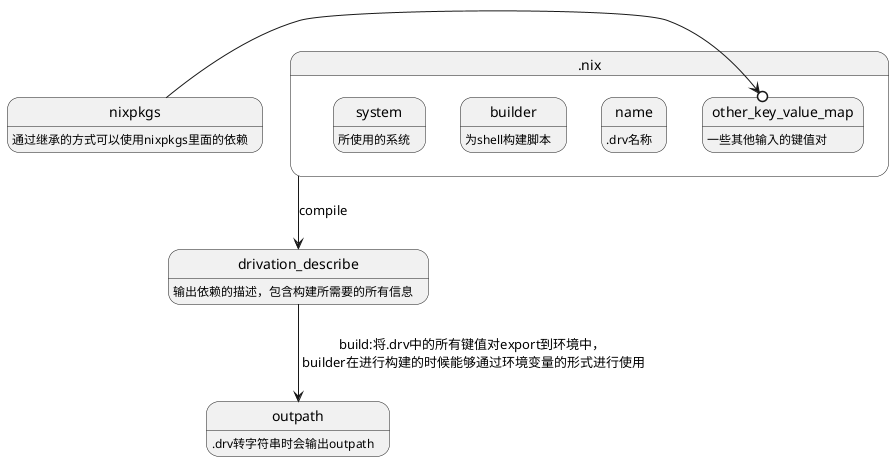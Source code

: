@startuml nix_build
hide empty description
state nixpkgs: 通过继承的方式可以使用nixpkgs里面的依赖
state ".nix" as a {
    state name: .drv名称
    state builder: 为shell构建脚本
    state system: 所使用的系统
    state "other_key_value_map" as map: 一些其他输入的键值对
}
nixpkgs ->o map
state "drivation_describe" as b {

}
b: 输出依赖的描述，包含构建所需要的所有信息
a --> b: compile
state "outpath" as c: .drv转字符串时会输出outpath
b --> c: build:将.drv中的所有键值对export到环境中，\n builder在进行构建的时候能够通过环境变量的形式进行使用
@enduml


@startuml build
hide empty description
state nixpkgs: 通过继承的方式可以使用nixpkgs里面的依赖
state build {
    state args: 使用=连接的键值对
    state "builder" as b2: 可以使用环境变量进行构建
    args --> b2: set到环境变量中
}
nixpkgs ->o args
state out: 我们需要的环境或者包
build -> out: 构建到${out}
state nar: 整个生成的.drv环境的压缩备份，\n可以进行还原
out --> nar: nix-stroe --dump
nar --> out: nix-stroe --restore
@endeml
